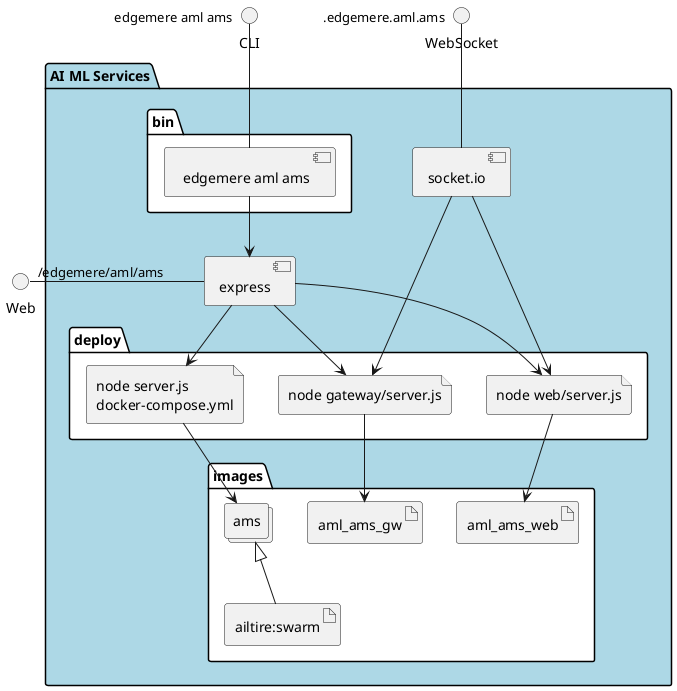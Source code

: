 @startuml
  interface CLI
  interface Web
  interface WebSocket
package "AI ML Services" #lightblue {
  component express as REST
  component socket.io as socket
  folder bin #ffffff {
    component " edgemere aml ams" as binName
  }
  binName --> REST

  folder deploy #ffffff {
      file "node server.js\ndocker-compose.yml" as ams_container
      REST --> ams_container

  
    file "node web/server.js" as web_container
    REST --> web_container
    socket ---> web_container
  
    file "node gateway/server.js" as gateway_container
    REST --> gateway_container
    socket ---> gateway_container
  
  }
  folder images #ffffff {
    collections "ams" as amsimage
    artifact "ailtire:swarm" as ailtireswarm
    amsimage <|-- ailtireswarm
    ams_container --> amsimage

  
      artifact aml_ams_web
      web_container --> aml_ams_web
    
      artifact aml_ams_gw
      gateway_container --> aml_ams_gw
    
  }
}
CLI " edgemere aml ams" -- binName
Web "/edgemere/aml/ams" - REST
WebSocket ".edgemere.aml.ams" -- socket

@enduml
